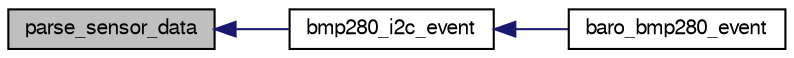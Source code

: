 digraph "parse_sensor_data"
{
  edge [fontname="FreeSans",fontsize="10",labelfontname="FreeSans",labelfontsize="10"];
  node [fontname="FreeSans",fontsize="10",shape=record];
  rankdir="LR";
  Node1 [label="parse_sensor_data",height=0.2,width=0.4,color="black", fillcolor="grey75", style="filled", fontcolor="black"];
  Node1 -> Node2 [dir="back",color="midnightblue",fontsize="10",style="solid",fontname="FreeSans"];
  Node2 [label="bmp280_i2c_event",height=0.2,width=0.4,color="black", fillcolor="white", style="filled",URL="$bmp280__i2c_8h.html#a0bf25b8fdcaf97cc1fa848c8ad154c1f"];
  Node2 -> Node3 [dir="back",color="midnightblue",fontsize="10",style="solid",fontname="FreeSans"];
  Node3 [label="baro_bmp280_event",height=0.2,width=0.4,color="black", fillcolor="white", style="filled",URL="$baro__bmp280__i2c_8h.html#af54cb2d222ce142b39a34c7c777c6be0"];
}
